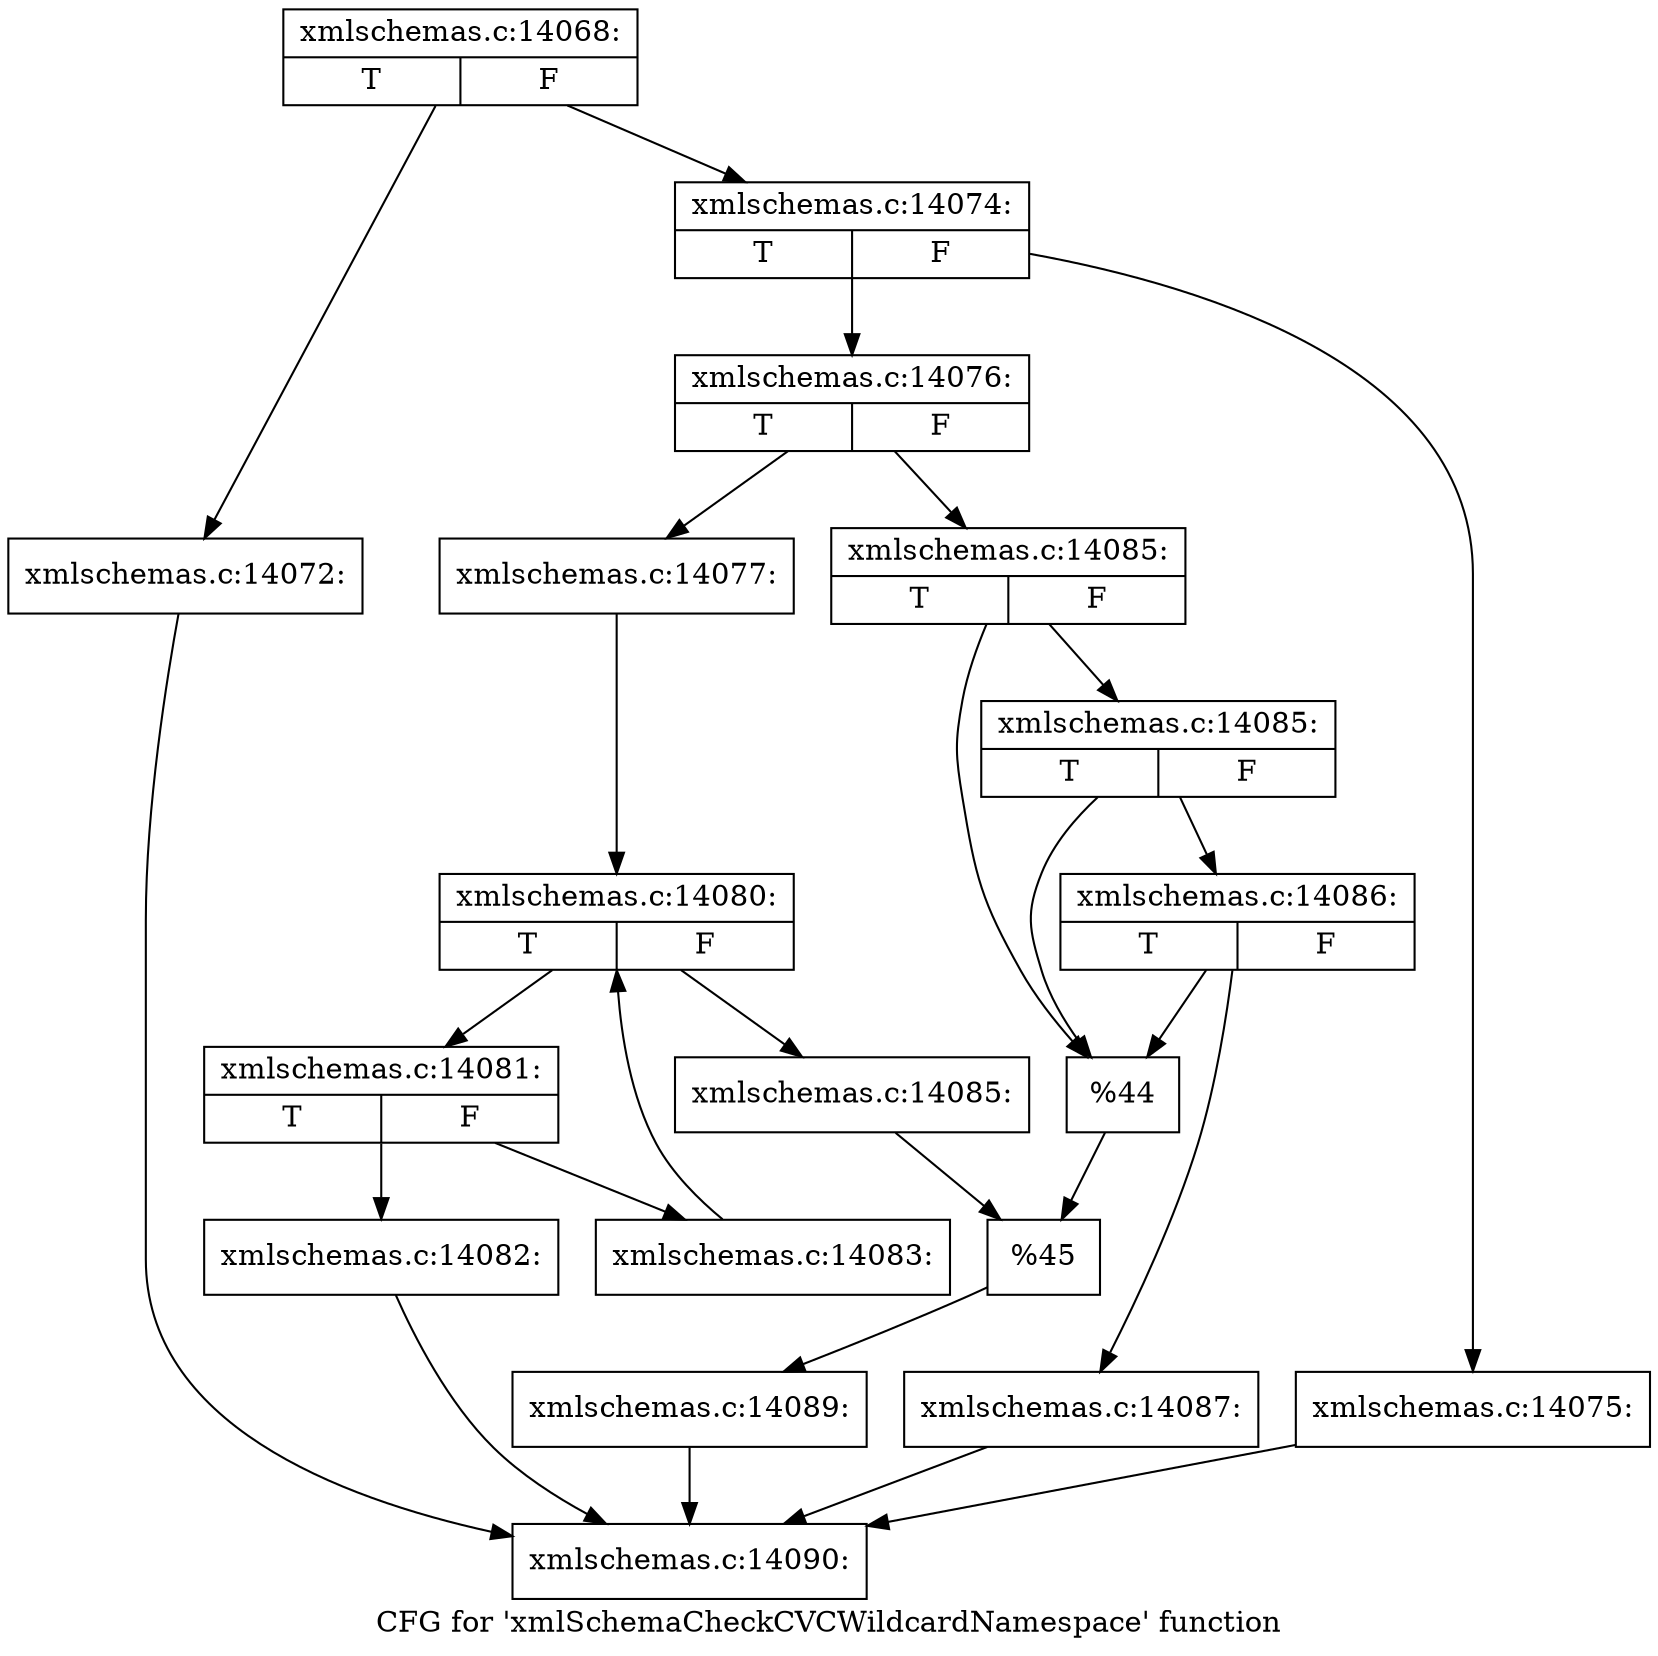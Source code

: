 digraph "CFG for 'xmlSchemaCheckCVCWildcardNamespace' function" {
	label="CFG for 'xmlSchemaCheckCVCWildcardNamespace' function";

	Node0x5253980 [shape=record,label="{xmlschemas.c:14068:|{<s0>T|<s1>F}}"];
	Node0x5253980 -> Node0x524e9e0;
	Node0x5253980 -> Node0x524ea30;
	Node0x524e9e0 [shape=record,label="{xmlschemas.c:14072:}"];
	Node0x524e9e0 -> Node0x5254430;
	Node0x524ea30 [shape=record,label="{xmlschemas.c:14074:|{<s0>T|<s1>F}}"];
	Node0x524ea30 -> Node0x52548f0;
	Node0x524ea30 -> Node0x5254990;
	Node0x52548f0 [shape=record,label="{xmlschemas.c:14075:}"];
	Node0x52548f0 -> Node0x5254430;
	Node0x5254990 [shape=record,label="{xmlschemas.c:14076:|{<s0>T|<s1>F}}"];
	Node0x5254990 -> Node0x5254ec0;
	Node0x5254990 -> Node0x5254f60;
	Node0x5254ec0 [shape=record,label="{xmlschemas.c:14077:}"];
	Node0x5254ec0 -> Node0x52558f0;
	Node0x52558f0 [shape=record,label="{xmlschemas.c:14080:|{<s0>T|<s1>F}}"];
	Node0x52558f0 -> Node0x5255ce0;
	Node0x52558f0 -> Node0x5255b10;
	Node0x5255ce0 [shape=record,label="{xmlschemas.c:14081:|{<s0>T|<s1>F}}"];
	Node0x5255ce0 -> Node0x5255ea0;
	Node0x5255ce0 -> Node0x5255ef0;
	Node0x5255ea0 [shape=record,label="{xmlschemas.c:14082:}"];
	Node0x5255ea0 -> Node0x5254430;
	Node0x5255ef0 [shape=record,label="{xmlschemas.c:14083:}"];
	Node0x5255ef0 -> Node0x52558f0;
	Node0x5255b10 [shape=record,label="{xmlschemas.c:14085:}"];
	Node0x5255b10 -> Node0x5254f10;
	Node0x5254f60 [shape=record,label="{xmlschemas.c:14085:|{<s0>T|<s1>F}}"];
	Node0x5254f60 -> Node0x5256a10;
	Node0x5254f60 -> Node0x5256940;
	Node0x5256a10 [shape=record,label="{xmlschemas.c:14085:|{<s0>T|<s1>F}}"];
	Node0x5256a10 -> Node0x5256990;
	Node0x5256a10 -> Node0x5256940;
	Node0x5256990 [shape=record,label="{xmlschemas.c:14086:|{<s0>T|<s1>F}}"];
	Node0x5256990 -> Node0x5256940;
	Node0x5256990 -> Node0x52568f0;
	Node0x52568f0 [shape=record,label="{xmlschemas.c:14087:}"];
	Node0x52568f0 -> Node0x5254430;
	Node0x5256940 [shape=record,label="{%44}"];
	Node0x5256940 -> Node0x5254f10;
	Node0x5254f10 [shape=record,label="{%45}"];
	Node0x5254f10 -> Node0x5254940;
	Node0x5254940 [shape=record,label="{xmlschemas.c:14089:}"];
	Node0x5254940 -> Node0x5254430;
	Node0x5254430 [shape=record,label="{xmlschemas.c:14090:}"];
}

